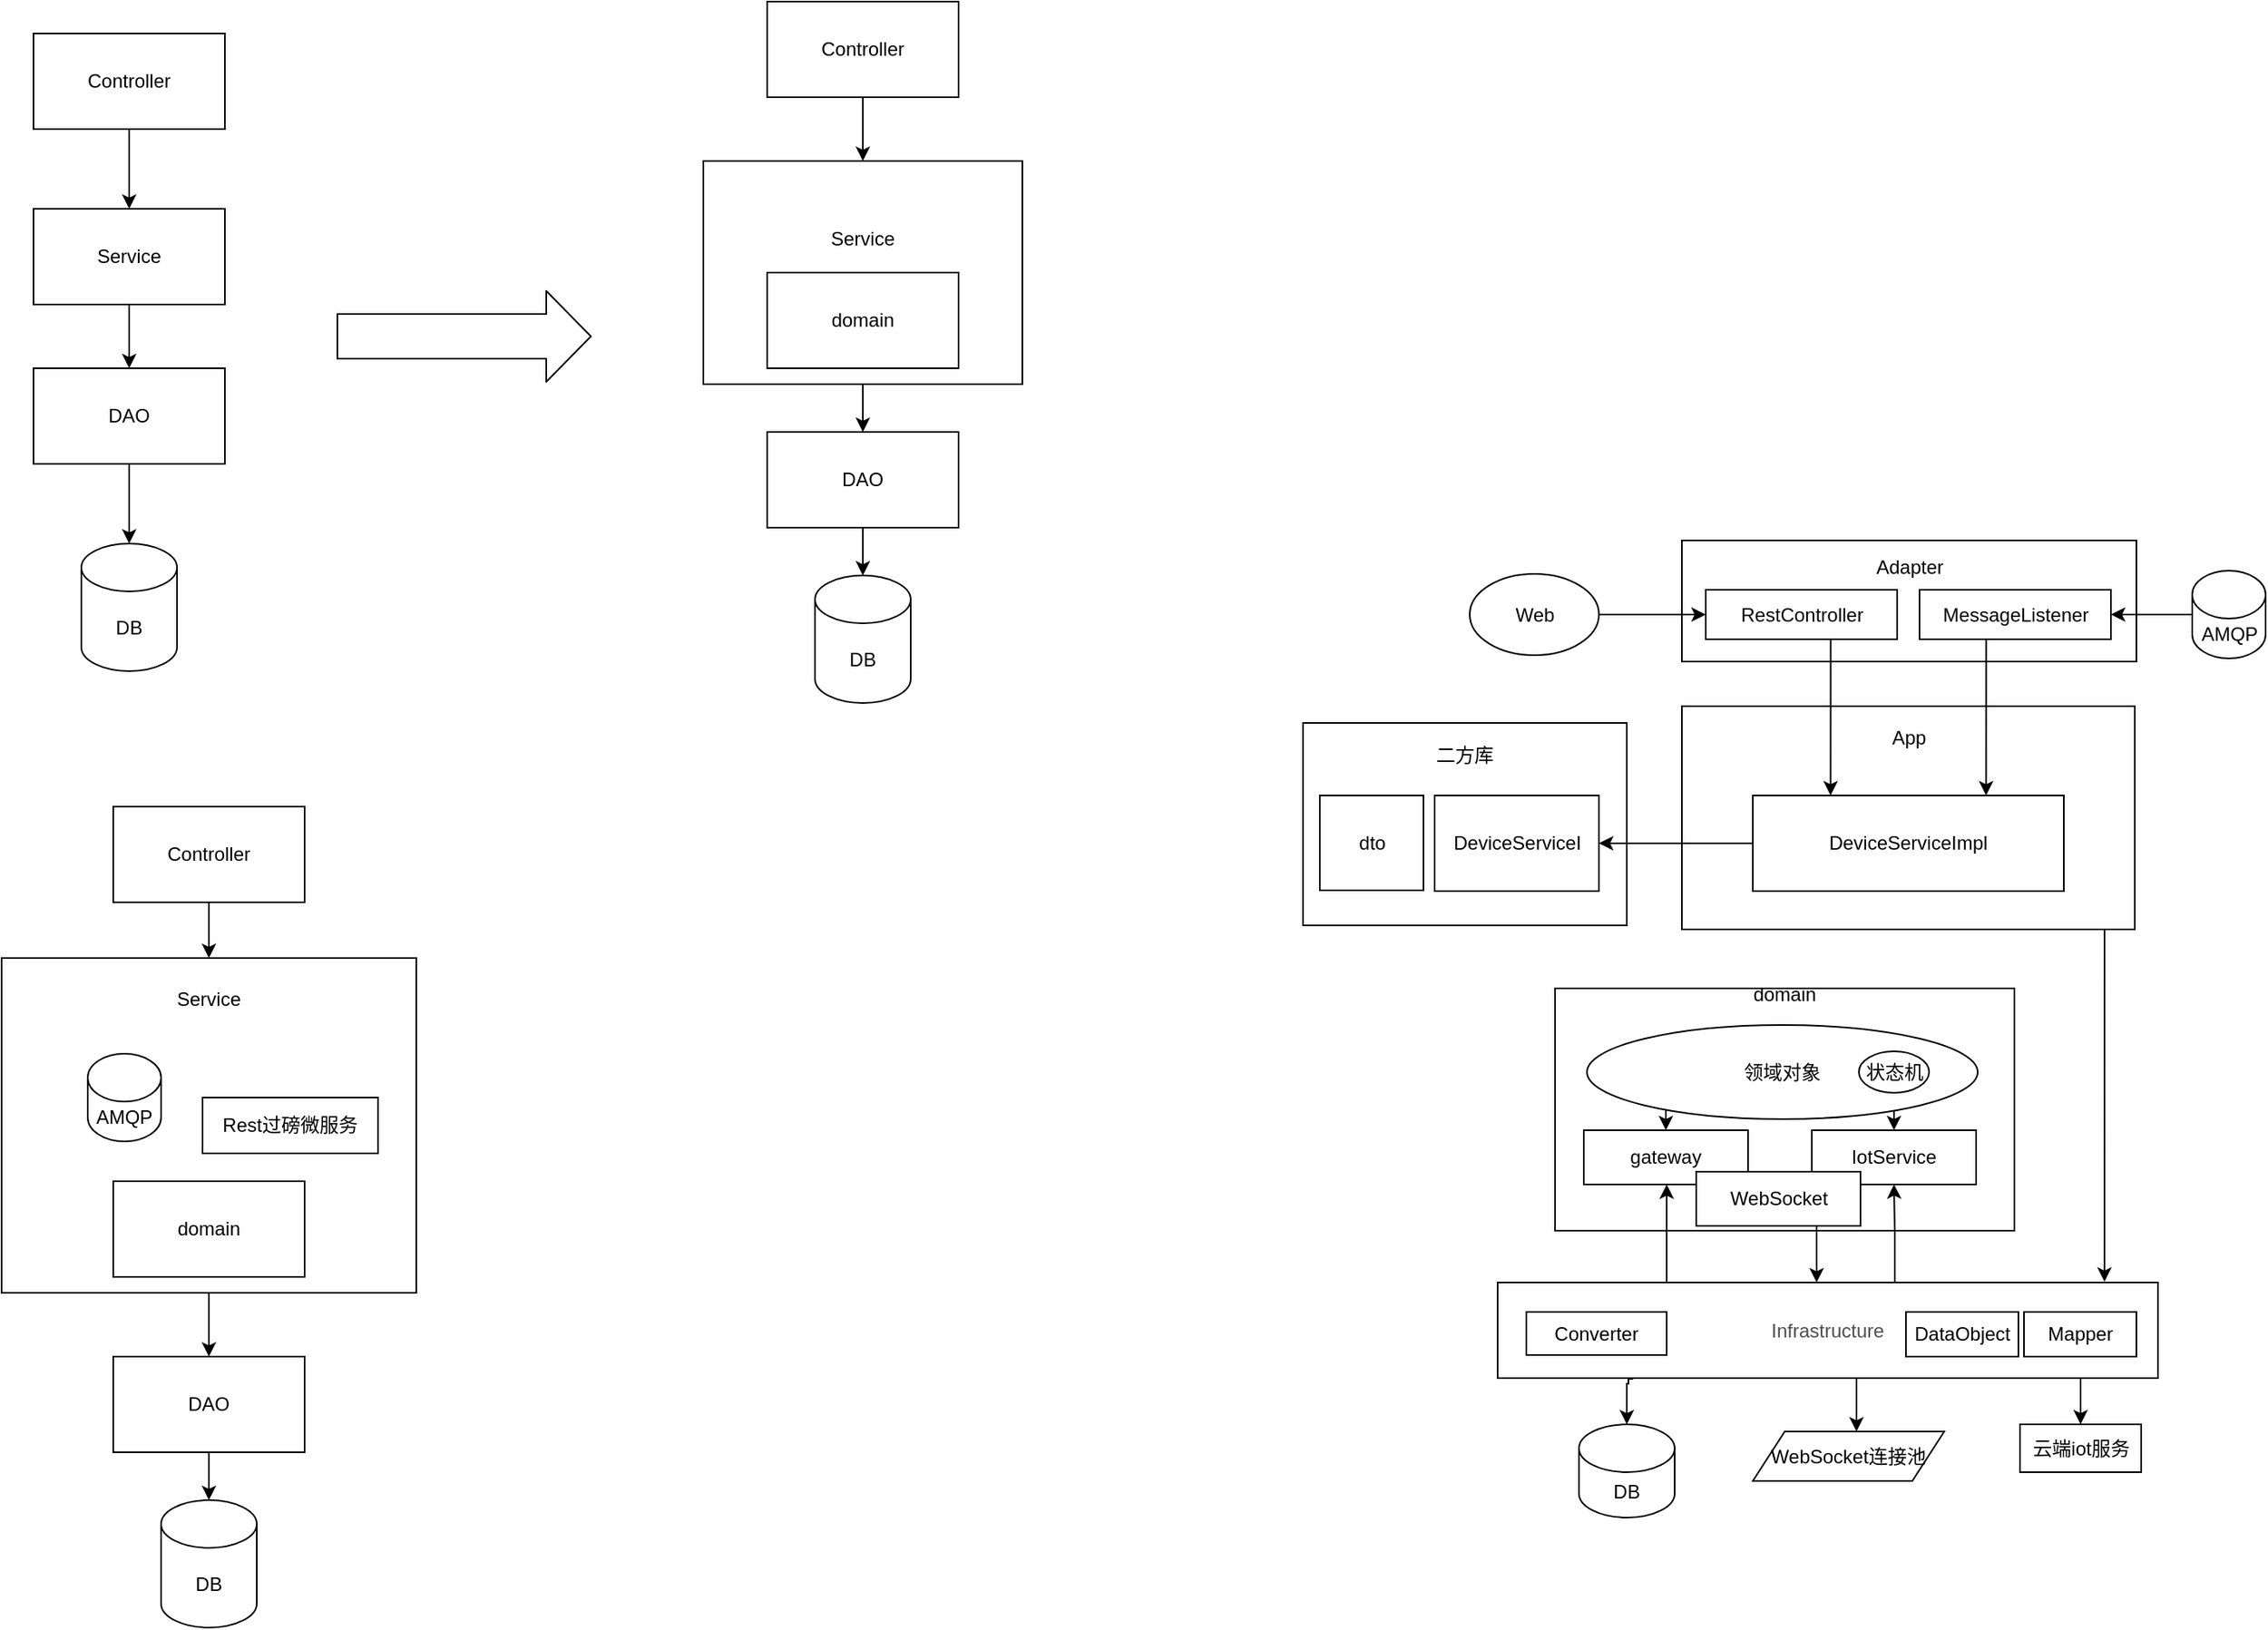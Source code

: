 <mxfile version="14.2.9" type="github">
  <diagram id="9EJ2Wms6L5kNZb4-bCyL" name="Page-1">
    <mxGraphModel dx="880" dy="655" grid="0" gridSize="10" guides="1" tooltips="1" connect="1" arrows="1" fold="1" page="1" pageScale="1" pageWidth="827" pageHeight="1169" math="0" shadow="0">
      <root>
        <mxCell id="0" />
        <mxCell id="1" parent="0" />
        <mxCell id="2DD6mY1p6OVQSlKND4L3-9" value="二方库&lt;br&gt;&lt;br&gt;&lt;br&gt;&lt;br&gt;&lt;br&gt;&lt;br&gt;&lt;br&gt;" style="rounded=0;whiteSpace=wrap;html=1;" vertex="1" parent="1">
          <mxGeometry x="846" y="532.5" width="203" height="127" as="geometry" />
        </mxCell>
        <mxCell id="04IPm05DKjzAKgzX7DtJ-5" style="edgeStyle=orthogonalEdgeStyle;rounded=0;orthogonalLoop=1;jettySize=auto;html=1;exitX=0.5;exitY=1;exitDx=0;exitDy=0;" parent="1" source="04IPm05DKjzAKgzX7DtJ-1" target="04IPm05DKjzAKgzX7DtJ-2" edge="1">
          <mxGeometry relative="1" as="geometry" />
        </mxCell>
        <mxCell id="04IPm05DKjzAKgzX7DtJ-1" value="Controller" style="rounded=0;whiteSpace=wrap;html=1;" parent="1" vertex="1">
          <mxGeometry x="50" y="100" width="120" height="60" as="geometry" />
        </mxCell>
        <mxCell id="04IPm05DKjzAKgzX7DtJ-6" style="edgeStyle=orthogonalEdgeStyle;rounded=0;orthogonalLoop=1;jettySize=auto;html=1;exitX=0.5;exitY=1;exitDx=0;exitDy=0;entryX=0.5;entryY=0;entryDx=0;entryDy=0;" parent="1" source="04IPm05DKjzAKgzX7DtJ-2" target="04IPm05DKjzAKgzX7DtJ-3" edge="1">
          <mxGeometry relative="1" as="geometry" />
        </mxCell>
        <mxCell id="04IPm05DKjzAKgzX7DtJ-2" value="Service" style="rounded=0;whiteSpace=wrap;html=1;" parent="1" vertex="1">
          <mxGeometry x="50" y="210" width="120" height="60" as="geometry" />
        </mxCell>
        <mxCell id="04IPm05DKjzAKgzX7DtJ-7" style="edgeStyle=orthogonalEdgeStyle;rounded=0;orthogonalLoop=1;jettySize=auto;html=1;exitX=0.5;exitY=1;exitDx=0;exitDy=0;" parent="1" source="04IPm05DKjzAKgzX7DtJ-3" target="04IPm05DKjzAKgzX7DtJ-4" edge="1">
          <mxGeometry relative="1" as="geometry" />
        </mxCell>
        <mxCell id="04IPm05DKjzAKgzX7DtJ-3" value="DAO" style="rounded=0;whiteSpace=wrap;html=1;" parent="1" vertex="1">
          <mxGeometry x="50" y="310" width="120" height="60" as="geometry" />
        </mxCell>
        <mxCell id="04IPm05DKjzAKgzX7DtJ-4" value="DB" style="shape=cylinder3;whiteSpace=wrap;html=1;boundedLbl=1;backgroundOutline=1;size=15;" parent="1" vertex="1">
          <mxGeometry x="80" y="420" width="60" height="80" as="geometry" />
        </mxCell>
        <mxCell id="04IPm05DKjzAKgzX7DtJ-16" style="edgeStyle=orthogonalEdgeStyle;rounded=0;orthogonalLoop=1;jettySize=auto;html=1;exitX=0.5;exitY=1;exitDx=0;exitDy=0;" parent="1" source="04IPm05DKjzAKgzX7DtJ-9" target="04IPm05DKjzAKgzX7DtJ-10" edge="1">
          <mxGeometry relative="1" as="geometry" />
        </mxCell>
        <mxCell id="04IPm05DKjzAKgzX7DtJ-9" value="Controller" style="rounded=0;whiteSpace=wrap;html=1;" parent="1" vertex="1">
          <mxGeometry x="510" y="80" width="120" height="60" as="geometry" />
        </mxCell>
        <mxCell id="04IPm05DKjzAKgzX7DtJ-17" style="edgeStyle=orthogonalEdgeStyle;rounded=0;orthogonalLoop=1;jettySize=auto;html=1;exitX=0.5;exitY=1;exitDx=0;exitDy=0;entryX=0.5;entryY=0;entryDx=0;entryDy=0;" parent="1" source="04IPm05DKjzAKgzX7DtJ-10" target="04IPm05DKjzAKgzX7DtJ-12" edge="1">
          <mxGeometry relative="1" as="geometry" />
        </mxCell>
        <mxCell id="04IPm05DKjzAKgzX7DtJ-10" value="Service&lt;br&gt;&lt;br&gt;&lt;br&gt;&lt;br&gt;" style="rounded=0;whiteSpace=wrap;html=1;" parent="1" vertex="1">
          <mxGeometry x="470" y="180" width="200" height="140" as="geometry" />
        </mxCell>
        <mxCell id="04IPm05DKjzAKgzX7DtJ-11" value="domain" style="rounded=0;whiteSpace=wrap;html=1;" parent="1" vertex="1">
          <mxGeometry x="510" y="250" width="120" height="60" as="geometry" />
        </mxCell>
        <mxCell id="04IPm05DKjzAKgzX7DtJ-18" style="edgeStyle=orthogonalEdgeStyle;rounded=0;orthogonalLoop=1;jettySize=auto;html=1;exitX=0.5;exitY=1;exitDx=0;exitDy=0;entryX=0.5;entryY=0;entryDx=0;entryDy=0;entryPerimeter=0;" parent="1" source="04IPm05DKjzAKgzX7DtJ-12" target="04IPm05DKjzAKgzX7DtJ-13" edge="1">
          <mxGeometry relative="1" as="geometry" />
        </mxCell>
        <mxCell id="04IPm05DKjzAKgzX7DtJ-12" value="DAO" style="rounded=0;whiteSpace=wrap;html=1;" parent="1" vertex="1">
          <mxGeometry x="510" y="350" width="120" height="60" as="geometry" />
        </mxCell>
        <mxCell id="04IPm05DKjzAKgzX7DtJ-13" value="DB" style="shape=cylinder3;whiteSpace=wrap;html=1;boundedLbl=1;backgroundOutline=1;size=15;" parent="1" vertex="1">
          <mxGeometry x="540" y="440" width="60" height="80" as="geometry" />
        </mxCell>
        <mxCell id="04IPm05DKjzAKgzX7DtJ-14" value="" style="shape=flexArrow;endArrow=classic;html=1;width=28;endSize=9;endWidth=28;" parent="1" edge="1">
          <mxGeometry width="50" height="50" relative="1" as="geometry">
            <mxPoint x="240" y="290" as="sourcePoint" />
            <mxPoint x="400" y="290" as="targetPoint" />
          </mxGeometry>
        </mxCell>
        <mxCell id="04IPm05DKjzAKgzX7DtJ-19" style="edgeStyle=orthogonalEdgeStyle;rounded=0;orthogonalLoop=1;jettySize=auto;html=1;exitX=0.5;exitY=1;exitDx=0;exitDy=0;" parent="1" source="04IPm05DKjzAKgzX7DtJ-20" target="04IPm05DKjzAKgzX7DtJ-22" edge="1">
          <mxGeometry relative="1" as="geometry" />
        </mxCell>
        <mxCell id="04IPm05DKjzAKgzX7DtJ-20" value="Controller" style="rounded=0;whiteSpace=wrap;html=1;" parent="1" vertex="1">
          <mxGeometry x="100" y="585" width="120" height="60" as="geometry" />
        </mxCell>
        <mxCell id="04IPm05DKjzAKgzX7DtJ-21" style="edgeStyle=orthogonalEdgeStyle;rounded=0;orthogonalLoop=1;jettySize=auto;html=1;exitX=0.5;exitY=1;exitDx=0;exitDy=0;entryX=0.5;entryY=0;entryDx=0;entryDy=0;" parent="1" source="04IPm05DKjzAKgzX7DtJ-22" target="04IPm05DKjzAKgzX7DtJ-25" edge="1">
          <mxGeometry relative="1" as="geometry">
            <mxPoint x="160" y="900" as="sourcePoint" />
          </mxGeometry>
        </mxCell>
        <mxCell id="04IPm05DKjzAKgzX7DtJ-22" value="Service&lt;br&gt;&lt;br&gt;&lt;br&gt;&lt;br&gt;&lt;br&gt;&lt;br&gt;&lt;br&gt;&lt;br&gt;&lt;br&gt;&lt;br&gt;&lt;br&gt;&lt;br&gt;" style="rounded=0;whiteSpace=wrap;html=1;" parent="1" vertex="1">
          <mxGeometry x="30" y="680" width="260" height="210" as="geometry" />
        </mxCell>
        <mxCell id="04IPm05DKjzAKgzX7DtJ-23" value="domain" style="rounded=0;whiteSpace=wrap;html=1;" parent="1" vertex="1">
          <mxGeometry x="100" y="820" width="120" height="60" as="geometry" />
        </mxCell>
        <mxCell id="04IPm05DKjzAKgzX7DtJ-24" style="edgeStyle=orthogonalEdgeStyle;rounded=0;orthogonalLoop=1;jettySize=auto;html=1;exitX=0.5;exitY=1;exitDx=0;exitDy=0;entryX=0.5;entryY=0;entryDx=0;entryDy=0;entryPerimeter=0;" parent="1" source="04IPm05DKjzAKgzX7DtJ-25" target="04IPm05DKjzAKgzX7DtJ-26" edge="1">
          <mxGeometry relative="1" as="geometry" />
        </mxCell>
        <mxCell id="04IPm05DKjzAKgzX7DtJ-25" value="DAO" style="rounded=0;whiteSpace=wrap;html=1;" parent="1" vertex="1">
          <mxGeometry x="100" y="930" width="120" height="60" as="geometry" />
        </mxCell>
        <mxCell id="04IPm05DKjzAKgzX7DtJ-26" value="DB" style="shape=cylinder3;whiteSpace=wrap;html=1;boundedLbl=1;backgroundOutline=1;size=15;" parent="1" vertex="1">
          <mxGeometry x="130" y="1020" width="60" height="80" as="geometry" />
        </mxCell>
        <mxCell id="04IPm05DKjzAKgzX7DtJ-27" value="AMQP" style="shape=cylinder3;whiteSpace=wrap;html=1;boundedLbl=1;backgroundOutline=1;size=15;" parent="1" vertex="1">
          <mxGeometry x="84" y="740" width="46" height="55" as="geometry" />
        </mxCell>
        <mxCell id="04IPm05DKjzAKgzX7DtJ-30" value="Rest过磅微服务" style="rounded=0;whiteSpace=wrap;html=1;" parent="1" vertex="1">
          <mxGeometry x="156" y="767.5" width="110" height="35" as="geometry" />
        </mxCell>
        <mxCell id="04IPm05DKjzAKgzX7DtJ-32" value="Adapter&lt;br&gt;&lt;br&gt;&lt;br&gt;&lt;br&gt;" style="rounded=0;whiteSpace=wrap;html=1;" parent="1" vertex="1">
          <mxGeometry x="1083.5" y="418" width="285" height="76" as="geometry" />
        </mxCell>
        <mxCell id="04IPm05DKjzAKgzX7DtJ-35" value="domain&lt;br&gt;&lt;br&gt;&lt;br&gt;&lt;br&gt;&lt;br&gt;&lt;br&gt;&lt;br&gt;&lt;br&gt;&lt;br&gt;&lt;br&gt;&lt;br&gt;" style="rounded=0;whiteSpace=wrap;html=1;" parent="1" vertex="1">
          <mxGeometry x="1004" y="699" width="288" height="152" as="geometry" />
        </mxCell>
        <mxCell id="2DD6mY1p6OVQSlKND4L3-22" style="edgeStyle=orthogonalEdgeStyle;rounded=0;orthogonalLoop=1;jettySize=auto;html=1;exitX=0.25;exitY=0;exitDx=0;exitDy=0;" edge="1" parent="1" source="04IPm05DKjzAKgzX7DtJ-37" target="2DD6mY1p6OVQSlKND4L3-16">
          <mxGeometry relative="1" as="geometry">
            <Array as="points">
              <mxPoint x="1074" y="884" />
            </Array>
          </mxGeometry>
        </mxCell>
        <mxCell id="2DD6mY1p6OVQSlKND4L3-23" style="edgeStyle=orthogonalEdgeStyle;rounded=0;orthogonalLoop=1;jettySize=auto;html=1;exitX=0.75;exitY=0;exitDx=0;exitDy=0;entryX=0.5;entryY=1;entryDx=0;entryDy=0;" edge="1" parent="1" source="04IPm05DKjzAKgzX7DtJ-37" target="2DD6mY1p6OVQSlKND4L3-15">
          <mxGeometry relative="1" as="geometry">
            <Array as="points">
              <mxPoint x="1217" y="884" />
              <mxPoint x="1217" y="853" />
            </Array>
          </mxGeometry>
        </mxCell>
        <mxCell id="2DD6mY1p6OVQSlKND4L3-26" style="edgeStyle=orthogonalEdgeStyle;rounded=0;orthogonalLoop=1;jettySize=auto;html=1;exitX=0.205;exitY=1.008;exitDx=0;exitDy=0;exitPerimeter=0;" edge="1" parent="1" source="04IPm05DKjzAKgzX7DtJ-37" target="04IPm05DKjzAKgzX7DtJ-38">
          <mxGeometry relative="1" as="geometry">
            <Array as="points">
              <mxPoint x="1050" y="947" />
              <mxPoint x="1049" y="947" />
            </Array>
          </mxGeometry>
        </mxCell>
        <mxCell id="2DD6mY1p6OVQSlKND4L3-27" style="edgeStyle=orthogonalEdgeStyle;rounded=0;orthogonalLoop=1;jettySize=auto;html=1;exitX=0.75;exitY=1;exitDx=0;exitDy=0;entryX=0.5;entryY=0;entryDx=0;entryDy=0;" edge="1" parent="1" source="04IPm05DKjzAKgzX7DtJ-37" target="04IPm05DKjzAKgzX7DtJ-40">
          <mxGeometry relative="1" as="geometry">
            <Array as="points">
              <mxPoint x="1333.5" y="943.5" />
            </Array>
          </mxGeometry>
        </mxCell>
        <mxCell id="2DD6mY1p6OVQSlKND4L3-32" style="edgeStyle=orthogonalEdgeStyle;rounded=0;orthogonalLoop=1;jettySize=auto;html=1;exitX=0.5;exitY=1;exitDx=0;exitDy=0;" edge="1" parent="1" source="04IPm05DKjzAKgzX7DtJ-37" target="2DD6mY1p6OVQSlKND4L3-31">
          <mxGeometry relative="1" as="geometry">
            <Array as="points">
              <mxPoint x="1193" y="944" />
            </Array>
          </mxGeometry>
        </mxCell>
        <mxCell id="04IPm05DKjzAKgzX7DtJ-37" value="&lt;span style=&quot;color: rgb(77 , 77 , 77) ; background-color: rgb(255 , 255 , 255)&quot;&gt;&lt;font style=&quot;font-size: 12px&quot;&gt;Infrastructure&lt;/font&gt;&lt;/span&gt;" style="rounded=0;whiteSpace=wrap;html=1;" parent="1" vertex="1">
          <mxGeometry x="968" y="883.5" width="414" height="60" as="geometry" />
        </mxCell>
        <mxCell id="04IPm05DKjzAKgzX7DtJ-38" value="DB" style="shape=cylinder3;whiteSpace=wrap;html=1;boundedLbl=1;backgroundOutline=1;size=15;" parent="1" vertex="1">
          <mxGeometry x="1019" y="972.5" width="60" height="58.5" as="geometry" />
        </mxCell>
        <mxCell id="2DD6mY1p6OVQSlKND4L3-3" style="edgeStyle=orthogonalEdgeStyle;rounded=0;orthogonalLoop=1;jettySize=auto;html=1;exitX=0;exitY=0.5;exitDx=0;exitDy=0;exitPerimeter=0;entryX=1;entryY=0.5;entryDx=0;entryDy=0;" edge="1" parent="1" source="04IPm05DKjzAKgzX7DtJ-39" target="2DD6mY1p6OVQSlKND4L3-2">
          <mxGeometry relative="1" as="geometry" />
        </mxCell>
        <mxCell id="04IPm05DKjzAKgzX7DtJ-39" value="AMQP" style="shape=cylinder3;whiteSpace=wrap;html=1;boundedLbl=1;backgroundOutline=1;size=15;" parent="1" vertex="1">
          <mxGeometry x="1403.5" y="437" width="46" height="55" as="geometry" />
        </mxCell>
        <mxCell id="04IPm05DKjzAKgzX7DtJ-40" value="云端iot服务" style="rounded=0;whiteSpace=wrap;html=1;" parent="1" vertex="1">
          <mxGeometry x="1295.5" y="972.5" width="76" height="30" as="geometry" />
        </mxCell>
        <mxCell id="2DD6mY1p6OVQSlKND4L3-35" style="edgeStyle=orthogonalEdgeStyle;rounded=0;orthogonalLoop=1;jettySize=auto;html=1;exitX=0.75;exitY=1;exitDx=0;exitDy=0;entryX=0.919;entryY=-0.008;entryDx=0;entryDy=0;entryPerimeter=0;" edge="1" parent="1" source="04IPm05DKjzAKgzX7DtJ-43" target="04IPm05DKjzAKgzX7DtJ-37">
          <mxGeometry relative="1" as="geometry">
            <Array as="points">
              <mxPoint x="1349" y="662" />
            </Array>
          </mxGeometry>
        </mxCell>
        <mxCell id="04IPm05DKjzAKgzX7DtJ-43" value="App&lt;br&gt;&lt;br&gt;&lt;br&gt;&lt;br&gt;&lt;br&gt;&lt;br&gt;&lt;br&gt;&lt;br&gt;" style="rounded=0;whiteSpace=wrap;html=1;" parent="1" vertex="1">
          <mxGeometry x="1083.5" y="522" width="284" height="140" as="geometry" />
        </mxCell>
        <mxCell id="2DD6mY1p6OVQSlKND4L3-10" style="edgeStyle=orthogonalEdgeStyle;rounded=0;orthogonalLoop=1;jettySize=auto;html=1;exitX=0.5;exitY=1;exitDx=0;exitDy=0;entryX=0.75;entryY=0;entryDx=0;entryDy=0;" edge="1" parent="1" source="2DD6mY1p6OVQSlKND4L3-2" target="2DD6mY1p6OVQSlKND4L3-7">
          <mxGeometry relative="1" as="geometry">
            <Array as="points">
              <mxPoint x="1274" y="480" />
            </Array>
          </mxGeometry>
        </mxCell>
        <mxCell id="2DD6mY1p6OVQSlKND4L3-2" value="MessageListener" style="rounded=0;whiteSpace=wrap;html=1;" vertex="1" parent="1">
          <mxGeometry x="1232.5" y="449" width="120" height="31" as="geometry" />
        </mxCell>
        <mxCell id="2DD6mY1p6OVQSlKND4L3-11" style="edgeStyle=orthogonalEdgeStyle;rounded=0;orthogonalLoop=1;jettySize=auto;html=1;exitX=0.5;exitY=1;exitDx=0;exitDy=0;entryX=0.25;entryY=0;entryDx=0;entryDy=0;" edge="1" parent="1" source="2DD6mY1p6OVQSlKND4L3-4" target="2DD6mY1p6OVQSlKND4L3-7">
          <mxGeometry relative="1" as="geometry">
            <Array as="points">
              <mxPoint x="1177" y="480" />
            </Array>
          </mxGeometry>
        </mxCell>
        <mxCell id="2DD6mY1p6OVQSlKND4L3-4" value="RestController" style="rounded=0;whiteSpace=wrap;html=1;" vertex="1" parent="1">
          <mxGeometry x="1098.5" y="449" width="120" height="31" as="geometry" />
        </mxCell>
        <mxCell id="2DD6mY1p6OVQSlKND4L3-6" style="edgeStyle=orthogonalEdgeStyle;rounded=0;orthogonalLoop=1;jettySize=auto;html=1;" edge="1" parent="1" source="2DD6mY1p6OVQSlKND4L3-5" target="2DD6mY1p6OVQSlKND4L3-4">
          <mxGeometry relative="1" as="geometry" />
        </mxCell>
        <mxCell id="2DD6mY1p6OVQSlKND4L3-5" value="Web" style="ellipse;whiteSpace=wrap;html=1;" vertex="1" parent="1">
          <mxGeometry x="950.5" y="439" width="81" height="51" as="geometry" />
        </mxCell>
        <mxCell id="2DD6mY1p6OVQSlKND4L3-12" style="edgeStyle=orthogonalEdgeStyle;rounded=0;orthogonalLoop=1;jettySize=auto;html=1;exitX=0;exitY=0.5;exitDx=0;exitDy=0;" edge="1" parent="1" source="2DD6mY1p6OVQSlKND4L3-7" target="2DD6mY1p6OVQSlKND4L3-8">
          <mxGeometry relative="1" as="geometry" />
        </mxCell>
        <mxCell id="2DD6mY1p6OVQSlKND4L3-7" value="DeviceServiceImpl" style="rounded=0;whiteSpace=wrap;html=1;" vertex="1" parent="1">
          <mxGeometry x="1128" y="578" width="195" height="60" as="geometry" />
        </mxCell>
        <mxCell id="2DD6mY1p6OVQSlKND4L3-8" value="DeviceServiceI" style="rounded=0;whiteSpace=wrap;html=1;" vertex="1" parent="1">
          <mxGeometry x="928.5" y="578" width="103" height="60" as="geometry" />
        </mxCell>
        <mxCell id="2DD6mY1p6OVQSlKND4L3-14" value="dto" style="rounded=0;whiteSpace=wrap;html=1;" vertex="1" parent="1">
          <mxGeometry x="856.5" y="578" width="65" height="59.5" as="geometry" />
        </mxCell>
        <mxCell id="2DD6mY1p6OVQSlKND4L3-15" value="IotService" style="rounded=0;whiteSpace=wrap;html=1;" vertex="1" parent="1">
          <mxGeometry x="1165" y="788" width="103" height="34" as="geometry" />
        </mxCell>
        <mxCell id="2DD6mY1p6OVQSlKND4L3-16" value="gateway" style="rounded=0;whiteSpace=wrap;html=1;" vertex="1" parent="1">
          <mxGeometry x="1022" y="788" width="103" height="34" as="geometry" />
        </mxCell>
        <mxCell id="2DD6mY1p6OVQSlKND4L3-24" style="edgeStyle=orthogonalEdgeStyle;rounded=0;orthogonalLoop=1;jettySize=auto;html=1;exitX=0;exitY=1;exitDx=0;exitDy=0;entryX=0.5;entryY=0;entryDx=0;entryDy=0;" edge="1" parent="1" source="2DD6mY1p6OVQSlKND4L3-19" target="2DD6mY1p6OVQSlKND4L3-16">
          <mxGeometry relative="1" as="geometry" />
        </mxCell>
        <mxCell id="2DD6mY1p6OVQSlKND4L3-25" style="edgeStyle=orthogonalEdgeStyle;rounded=0;orthogonalLoop=1;jettySize=auto;html=1;exitX=1;exitY=1;exitDx=0;exitDy=0;entryX=0.5;entryY=0;entryDx=0;entryDy=0;" edge="1" parent="1" source="2DD6mY1p6OVQSlKND4L3-19" target="2DD6mY1p6OVQSlKND4L3-15">
          <mxGeometry relative="1" as="geometry" />
        </mxCell>
        <mxCell id="2DD6mY1p6OVQSlKND4L3-19" value="领域对象" style="ellipse;whiteSpace=wrap;html=1;" vertex="1" parent="1">
          <mxGeometry x="1024" y="722" width="245" height="59" as="geometry" />
        </mxCell>
        <mxCell id="2DD6mY1p6OVQSlKND4L3-20" value="状态机" style="ellipse;whiteSpace=wrap;html=1;" vertex="1" parent="1">
          <mxGeometry x="1194.5" y="738.5" width="44" height="26" as="geometry" />
        </mxCell>
        <mxCell id="2DD6mY1p6OVQSlKND4L3-29" style="edgeStyle=orthogonalEdgeStyle;rounded=0;orthogonalLoop=1;jettySize=auto;html=1;exitX=0.5;exitY=1;exitDx=0;exitDy=0;" edge="1" parent="1" source="2DD6mY1p6OVQSlKND4L3-28" target="04IPm05DKjzAKgzX7DtJ-37">
          <mxGeometry relative="1" as="geometry">
            <Array as="points">
              <mxPoint x="1168" y="848" />
            </Array>
          </mxGeometry>
        </mxCell>
        <mxCell id="2DD6mY1p6OVQSlKND4L3-28" value="WebSocket" style="rounded=0;whiteSpace=wrap;html=1;" vertex="1" parent="1">
          <mxGeometry x="1092.5" y="814" width="103" height="34" as="geometry" />
        </mxCell>
        <mxCell id="2DD6mY1p6OVQSlKND4L3-31" value="WebSocket连接池" style="shape=parallelogram;perimeter=parallelogramPerimeter;whiteSpace=wrap;html=1;fixedSize=1;" vertex="1" parent="1">
          <mxGeometry x="1128" y="977" width="120" height="31" as="geometry" />
        </mxCell>
        <mxCell id="2DD6mY1p6OVQSlKND4L3-36" value="DataObject" style="rounded=0;whiteSpace=wrap;html=1;" vertex="1" parent="1">
          <mxGeometry x="1224" y="902" width="70.5" height="28" as="geometry" />
        </mxCell>
        <mxCell id="2DD6mY1p6OVQSlKND4L3-37" value="Converter" style="rounded=0;whiteSpace=wrap;html=1;" vertex="1" parent="1">
          <mxGeometry x="986" y="902" width="88" height="27" as="geometry" />
        </mxCell>
        <mxCell id="2DD6mY1p6OVQSlKND4L3-39" value="Mapper" style="rounded=0;whiteSpace=wrap;html=1;" vertex="1" parent="1">
          <mxGeometry x="1298" y="902" width="70.5" height="28" as="geometry" />
        </mxCell>
      </root>
    </mxGraphModel>
  </diagram>
</mxfile>
